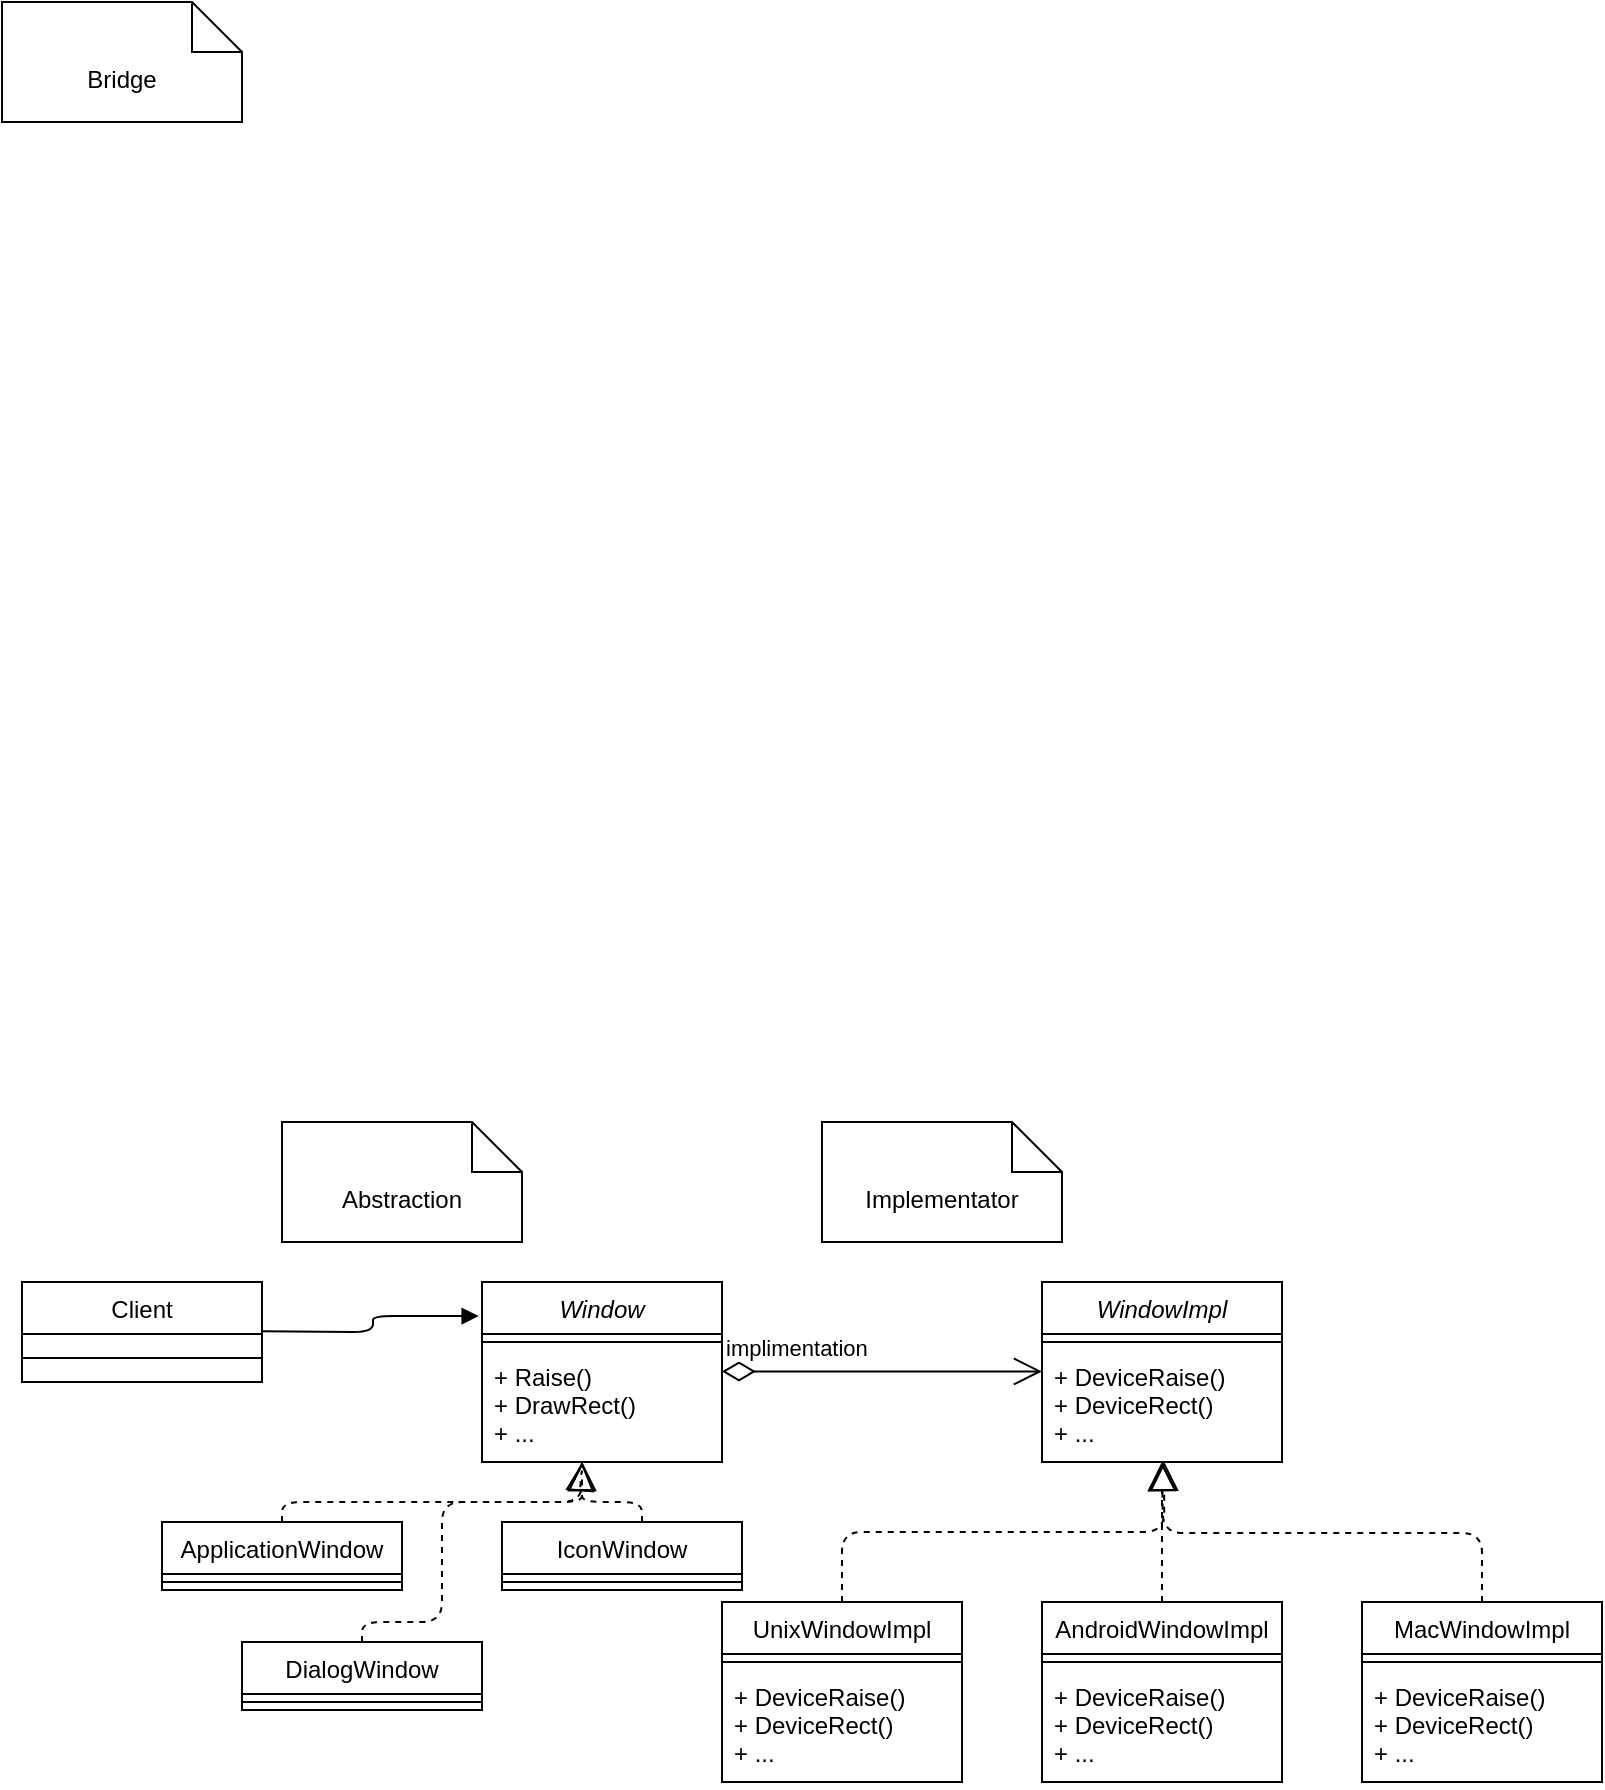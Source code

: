 <mxfile>
    <diagram id="N8QoxAC_KWVFvj4ZvQU2" name="Page-1">
        <mxGraphModel dx="831" dy="290" grid="1" gridSize="10" guides="1" tooltips="1" connect="1" arrows="1" fold="1" page="1" pageScale="1" pageWidth="850" pageHeight="1100" math="0" shadow="0">
            <root>
                <mxCell id="0"/>
                <mxCell id="1" parent="0"/>
                <mxCell id="10" value="Client" style="swimlane;fontStyle=0;align=center;verticalAlign=top;childLayout=stackLayout;horizontal=1;startSize=26;horizontalStack=0;resizeParent=1;resizeParentMax=0;resizeLast=0;collapsible=1;marginBottom=0;strokeWidth=1;" parent="1" vertex="1">
                    <mxGeometry x="50" y="720" width="120" height="50" as="geometry"/>
                </mxCell>
                <mxCell id="11" value="" style="line;strokeWidth=1;fillColor=none;align=left;verticalAlign=middle;spacingTop=-1;spacingLeft=3;spacingRight=3;rotatable=0;labelPosition=right;points=[];portConstraint=eastwest;strokeColor=inherit;" parent="10" vertex="1">
                    <mxGeometry y="26" width="120" height="24" as="geometry"/>
                </mxCell>
                <mxCell id="18" value="Window" style="swimlane;fontStyle=2;align=center;verticalAlign=top;childLayout=stackLayout;horizontal=1;startSize=26;horizontalStack=0;resizeParent=1;resizeParentMax=0;resizeLast=0;collapsible=1;marginBottom=0;strokeWidth=1;" parent="1" vertex="1">
                    <mxGeometry x="280" y="720" width="120" height="90" as="geometry"/>
                </mxCell>
                <mxCell id="19" value="" style="line;strokeWidth=1;fillColor=none;align=left;verticalAlign=middle;spacingTop=-1;spacingLeft=3;spacingRight=3;rotatable=0;labelPosition=right;points=[];portConstraint=eastwest;strokeColor=inherit;fontStyle=0" parent="18" vertex="1">
                    <mxGeometry y="26" width="120" height="8" as="geometry"/>
                </mxCell>
                <mxCell id="20" value="+ Raise()&#10;+ DrawRect()&#10;+ ..." style="text;strokeColor=none;fillColor=none;align=left;verticalAlign=top;spacingLeft=4;spacingRight=4;overflow=hidden;rotatable=0;points=[[0,0.5],[1,0.5]];portConstraint=eastwest;strokeWidth=1;fontStyle=0" parent="18" vertex="1">
                    <mxGeometry y="34" width="120" height="56" as="geometry"/>
                </mxCell>
                <mxCell id="30" value="Bridge" style="shape=note2;boundedLbl=1;whiteSpace=wrap;html=1;size=25;verticalAlign=top;align=center;" parent="1" vertex="1">
                    <mxGeometry x="40" y="80" width="120" height="60" as="geometry"/>
                </mxCell>
                <mxCell id="39" value="WindowImpl" style="swimlane;fontStyle=2;align=center;verticalAlign=top;childLayout=stackLayout;horizontal=1;startSize=26;horizontalStack=0;resizeParent=1;resizeParentMax=0;resizeLast=0;collapsible=1;marginBottom=0;strokeWidth=1;" vertex="1" parent="1">
                    <mxGeometry x="560" y="720" width="120" height="90" as="geometry"/>
                </mxCell>
                <mxCell id="40" value="" style="line;strokeWidth=1;fillColor=none;align=left;verticalAlign=middle;spacingTop=-1;spacingLeft=3;spacingRight=3;rotatable=0;labelPosition=right;points=[];portConstraint=eastwest;strokeColor=inherit;fontStyle=0" vertex="1" parent="39">
                    <mxGeometry y="26" width="120" height="8" as="geometry"/>
                </mxCell>
                <mxCell id="41" value="+ DeviceRaise()&#10;+ DeviceRect()&#10;+ ..." style="text;strokeColor=none;fillColor=none;align=left;verticalAlign=top;spacingLeft=4;spacingRight=4;overflow=hidden;rotatable=0;points=[[0,0.5],[1,0.5]];portConstraint=eastwest;strokeWidth=1;fontStyle=0" vertex="1" parent="39">
                    <mxGeometry y="34" width="120" height="56" as="geometry"/>
                </mxCell>
                <mxCell id="42" value="ApplicationWindow" style="swimlane;fontStyle=0;align=center;verticalAlign=top;childLayout=stackLayout;horizontal=1;startSize=26;horizontalStack=0;resizeParent=1;resizeParentMax=0;resizeLast=0;collapsible=1;marginBottom=0;strokeWidth=1;" vertex="1" parent="1">
                    <mxGeometry x="120" y="840" width="120" height="34" as="geometry"/>
                </mxCell>
                <mxCell id="43" value="" style="line;strokeWidth=1;fillColor=none;align=left;verticalAlign=middle;spacingTop=-1;spacingLeft=3;spacingRight=3;rotatable=0;labelPosition=right;points=[];portConstraint=eastwest;strokeColor=inherit;fontStyle=0" vertex="1" parent="42">
                    <mxGeometry y="26" width="120" height="8" as="geometry"/>
                </mxCell>
                <mxCell id="45" value="IconWindow" style="swimlane;fontStyle=0;align=center;verticalAlign=top;childLayout=stackLayout;horizontal=1;startSize=26;horizontalStack=0;resizeParent=1;resizeParentMax=0;resizeLast=0;collapsible=1;marginBottom=0;strokeWidth=1;" vertex="1" parent="1">
                    <mxGeometry x="290" y="840" width="120" height="34" as="geometry"/>
                </mxCell>
                <mxCell id="63" value="" style="endArrow=block;dashed=1;endFill=0;endSize=12;html=1;exitX=0.5;exitY=0;exitDx=0;exitDy=0;edgeStyle=orthogonalEdgeStyle;" edge="1" parent="45" source="47">
                    <mxGeometry width="160" relative="1" as="geometry">
                        <mxPoint x="40" y="40" as="sourcePoint"/>
                        <mxPoint x="40" y="-30" as="targetPoint"/>
                        <Array as="points">
                            <mxPoint x="-30" y="50"/>
                            <mxPoint x="-30" y="-10"/>
                            <mxPoint x="40" y="-10"/>
                        </Array>
                    </mxGeometry>
                </mxCell>
                <mxCell id="46" value="" style="line;strokeWidth=1;fillColor=none;align=left;verticalAlign=middle;spacingTop=-1;spacingLeft=3;spacingRight=3;rotatable=0;labelPosition=right;points=[];portConstraint=eastwest;strokeColor=inherit;fontStyle=0" vertex="1" parent="45">
                    <mxGeometry y="26" width="120" height="8" as="geometry"/>
                </mxCell>
                <mxCell id="47" value="DialogWindow" style="swimlane;fontStyle=0;align=center;verticalAlign=top;childLayout=stackLayout;horizontal=1;startSize=26;horizontalStack=0;resizeParent=1;resizeParentMax=0;resizeLast=0;collapsible=1;marginBottom=0;strokeWidth=1;" vertex="1" parent="1">
                    <mxGeometry x="160" y="900" width="120" height="34" as="geometry"/>
                </mxCell>
                <mxCell id="48" value="" style="line;strokeWidth=1;fillColor=none;align=left;verticalAlign=middle;spacingTop=-1;spacingLeft=3;spacingRight=3;rotatable=0;labelPosition=right;points=[];portConstraint=eastwest;strokeColor=inherit;fontStyle=0" vertex="1" parent="47">
                    <mxGeometry y="26" width="120" height="8" as="geometry"/>
                </mxCell>
                <mxCell id="49" value="UnixWindowImpl" style="swimlane;fontStyle=0;align=center;verticalAlign=top;childLayout=stackLayout;horizontal=1;startSize=26;horizontalStack=0;resizeParent=1;resizeParentMax=0;resizeLast=0;collapsible=1;marginBottom=0;strokeWidth=1;" vertex="1" parent="1">
                    <mxGeometry x="400" y="880" width="120" height="90" as="geometry"/>
                </mxCell>
                <mxCell id="50" value="" style="line;strokeWidth=1;fillColor=none;align=left;verticalAlign=middle;spacingTop=-1;spacingLeft=3;spacingRight=3;rotatable=0;labelPosition=right;points=[];portConstraint=eastwest;strokeColor=inherit;fontStyle=0" vertex="1" parent="49">
                    <mxGeometry y="26" width="120" height="8" as="geometry"/>
                </mxCell>
                <mxCell id="51" value="+ DeviceRaise()&#10;+ DeviceRect()&#10;+ ..." style="text;strokeColor=none;fillColor=none;align=left;verticalAlign=top;spacingLeft=4;spacingRight=4;overflow=hidden;rotatable=0;points=[[0,0.5],[1,0.5]];portConstraint=eastwest;strokeWidth=1;fontStyle=0" vertex="1" parent="49">
                    <mxGeometry y="34" width="120" height="56" as="geometry"/>
                </mxCell>
                <mxCell id="52" value="MacWindowImpl" style="swimlane;fontStyle=0;align=center;verticalAlign=top;childLayout=stackLayout;horizontal=1;startSize=26;horizontalStack=0;resizeParent=1;resizeParentMax=0;resizeLast=0;collapsible=1;marginBottom=0;strokeWidth=1;" vertex="1" parent="1">
                    <mxGeometry x="720" y="880" width="120" height="90" as="geometry"/>
                </mxCell>
                <mxCell id="53" value="" style="line;strokeWidth=1;fillColor=none;align=left;verticalAlign=middle;spacingTop=-1;spacingLeft=3;spacingRight=3;rotatable=0;labelPosition=right;points=[];portConstraint=eastwest;strokeColor=inherit;fontStyle=0" vertex="1" parent="52">
                    <mxGeometry y="26" width="120" height="8" as="geometry"/>
                </mxCell>
                <mxCell id="54" value="+ DeviceRaise()&#10;+ DeviceRect()&#10;+ ..." style="text;strokeColor=none;fillColor=none;align=left;verticalAlign=top;spacingLeft=4;spacingRight=4;overflow=hidden;rotatable=0;points=[[0,0.5],[1,0.5]];portConstraint=eastwest;strokeWidth=1;fontStyle=0" vertex="1" parent="52">
                    <mxGeometry y="34" width="120" height="56" as="geometry"/>
                </mxCell>
                <mxCell id="55" value="AndroidWindowImpl" style="swimlane;fontStyle=0;align=center;verticalAlign=top;childLayout=stackLayout;horizontal=1;startSize=26;horizontalStack=0;resizeParent=1;resizeParentMax=0;resizeLast=0;collapsible=1;marginBottom=0;strokeWidth=1;" vertex="1" parent="1">
                    <mxGeometry x="560" y="880" width="120" height="90" as="geometry"/>
                </mxCell>
                <mxCell id="56" value="" style="line;strokeWidth=1;fillColor=none;align=left;verticalAlign=middle;spacingTop=-1;spacingLeft=3;spacingRight=3;rotatable=0;labelPosition=right;points=[];portConstraint=eastwest;strokeColor=inherit;fontStyle=0" vertex="1" parent="55">
                    <mxGeometry y="26" width="120" height="8" as="geometry"/>
                </mxCell>
                <mxCell id="57" value="+ DeviceRaise()&#10;+ DeviceRect()&#10;+ ..." style="text;strokeColor=none;fillColor=none;align=left;verticalAlign=top;spacingLeft=4;spacingRight=4;overflow=hidden;rotatable=0;points=[[0,0.5],[1,0.5]];portConstraint=eastwest;strokeWidth=1;fontStyle=0" vertex="1" parent="55">
                    <mxGeometry y="34" width="120" height="56" as="geometry"/>
                </mxCell>
                <mxCell id="59" value="" style="endArrow=block;dashed=1;endFill=0;endSize=12;html=1;entryX=0.509;entryY=0.997;entryDx=0;entryDy=0;entryPerimeter=0;exitX=0.5;exitY=0;exitDx=0;exitDy=0;edgeStyle=orthogonalEdgeStyle;" edge="1" parent="1" source="49" target="41">
                    <mxGeometry width="160" relative="1" as="geometry">
                        <mxPoint x="610" y="840" as="sourcePoint"/>
                        <mxPoint x="770" y="840" as="targetPoint"/>
                    </mxGeometry>
                </mxCell>
                <mxCell id="60" value="" style="endArrow=block;dashed=1;endFill=0;endSize=12;html=1;exitX=0.5;exitY=0;exitDx=0;exitDy=0;" edge="1" parent="1" source="55">
                    <mxGeometry width="160" relative="1" as="geometry">
                        <mxPoint x="470.0" y="890" as="sourcePoint"/>
                        <mxPoint x="620" y="810" as="targetPoint"/>
                    </mxGeometry>
                </mxCell>
                <mxCell id="61" value="" style="endArrow=block;dashed=1;endFill=0;endSize=12;html=1;exitX=0.5;exitY=0;exitDx=0;exitDy=0;edgeStyle=orthogonalEdgeStyle;" edge="1" parent="1" source="52">
                    <mxGeometry width="160" relative="1" as="geometry">
                        <mxPoint x="630.0" y="890" as="sourcePoint"/>
                        <mxPoint x="620" y="810" as="targetPoint"/>
                    </mxGeometry>
                </mxCell>
                <mxCell id="62" value="" style="endArrow=block;dashed=1;endFill=0;endSize=12;html=1;exitX=0.5;exitY=0;exitDx=0;exitDy=0;edgeStyle=orthogonalEdgeStyle;entryX=0.418;entryY=1.001;entryDx=0;entryDy=0;entryPerimeter=0;" edge="1" parent="1" source="42" target="20">
                    <mxGeometry width="160" relative="1" as="geometry">
                        <mxPoint x="470.0" y="890" as="sourcePoint"/>
                        <mxPoint x="330" y="812" as="targetPoint"/>
                        <Array as="points">
                            <mxPoint x="180" y="830"/>
                            <mxPoint x="330" y="830"/>
                            <mxPoint x="330" y="812"/>
                        </Array>
                    </mxGeometry>
                </mxCell>
                <mxCell id="64" value="" style="endArrow=block;dashed=1;endFill=0;endSize=12;html=1;edgeStyle=orthogonalEdgeStyle;" edge="1" parent="1">
                    <mxGeometry width="160" relative="1" as="geometry">
                        <mxPoint x="360" y="840" as="sourcePoint"/>
                        <mxPoint x="330" y="810" as="targetPoint"/>
                        <Array as="points">
                            <mxPoint x="360" y="830"/>
                            <mxPoint x="330" y="830"/>
                        </Array>
                    </mxGeometry>
                </mxCell>
                <mxCell id="65" value="implimentation" style="endArrow=open;html=1;endSize=12;startArrow=diamondThin;startSize=14;startFill=0;edgeStyle=orthogonalEdgeStyle;align=left;verticalAlign=bottom;" edge="1" parent="1">
                    <mxGeometry x="-1" y="3" relative="1" as="geometry">
                        <mxPoint x="400" y="764.71" as="sourcePoint"/>
                        <mxPoint x="560" y="764.71" as="targetPoint"/>
                    </mxGeometry>
                </mxCell>
                <mxCell id="66" value="Abstraction" style="shape=note2;boundedLbl=1;whiteSpace=wrap;html=1;size=25;verticalAlign=top;align=center;" vertex="1" parent="1">
                    <mxGeometry x="180" y="640" width="120" height="60" as="geometry"/>
                </mxCell>
                <mxCell id="67" value="Implementator" style="shape=note2;boundedLbl=1;whiteSpace=wrap;html=1;size=25;verticalAlign=top;align=center;" vertex="1" parent="1">
                    <mxGeometry x="450" y="640" width="120" height="60" as="geometry"/>
                </mxCell>
                <mxCell id="68" value="" style="endArrow=block;endFill=1;html=1;edgeStyle=orthogonalEdgeStyle;align=left;verticalAlign=top;entryX=-0.014;entryY=0.189;entryDx=0;entryDy=0;entryPerimeter=0;" edge="1" parent="1" target="18">
                    <mxGeometry x="-1" relative="1" as="geometry">
                        <mxPoint x="170" y="744.58" as="sourcePoint"/>
                        <mxPoint x="330" y="744.58" as="targetPoint"/>
                    </mxGeometry>
                </mxCell>
            </root>
        </mxGraphModel>
    </diagram>
</mxfile>